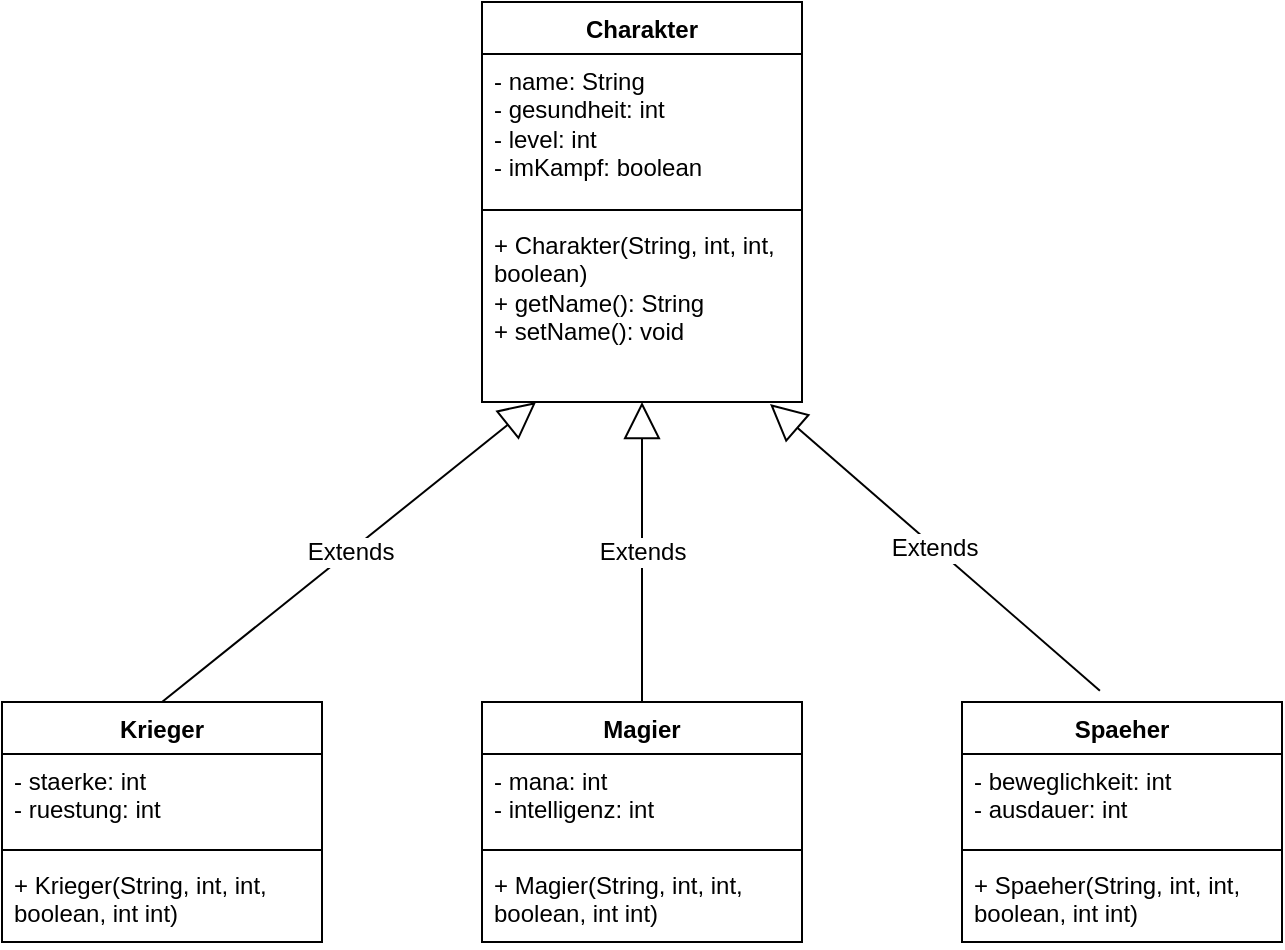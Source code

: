 <mxfile version="26.0.6" pages="3">
  <diagram name="Seite-1" id="N67kGaMFRkXsuTgx3EX3">
    <mxGraphModel dx="1434" dy="796" grid="1" gridSize="10" guides="1" tooltips="1" connect="1" arrows="1" fold="1" page="1" pageScale="1" pageWidth="827" pageHeight="1169" math="0" shadow="0">
      <root>
        <mxCell id="0" />
        <mxCell id="1" parent="0" />
        <mxCell id="SEsPSwOQOGqq7oKPCsmb-1" value="Krieger" style="swimlane;fontStyle=1;align=center;verticalAlign=top;childLayout=stackLayout;horizontal=1;startSize=26;horizontalStack=0;resizeParent=1;resizeParentMax=0;resizeLast=0;collapsible=1;marginBottom=0;whiteSpace=wrap;html=1;rounded=0;" vertex="1" parent="1">
          <mxGeometry x="40" y="360" width="160" height="120" as="geometry" />
        </mxCell>
        <mxCell id="SEsPSwOQOGqq7oKPCsmb-2" value="- staerke: int&lt;div&gt;- ruestung: int&amp;nbsp;&lt;/div&gt;" style="text;strokeColor=none;fillColor=none;align=left;verticalAlign=top;spacingLeft=4;spacingRight=4;overflow=hidden;rotatable=0;points=[[0,0.5],[1,0.5]];portConstraint=eastwest;whiteSpace=wrap;html=1;rounded=0;" vertex="1" parent="SEsPSwOQOGqq7oKPCsmb-1">
          <mxGeometry y="26" width="160" height="44" as="geometry" />
        </mxCell>
        <mxCell id="SEsPSwOQOGqq7oKPCsmb-3" value="" style="line;strokeWidth=1;fillColor=none;align=left;verticalAlign=middle;spacingTop=-1;spacingLeft=3;spacingRight=3;rotatable=0;labelPosition=right;points=[];portConstraint=eastwest;strokeColor=inherit;rounded=0;" vertex="1" parent="SEsPSwOQOGqq7oKPCsmb-1">
          <mxGeometry y="70" width="160" height="8" as="geometry" />
        </mxCell>
        <mxCell id="SEsPSwOQOGqq7oKPCsmb-4" value="+ Krieger(String, int, int, boolean, int int)" style="text;strokeColor=none;fillColor=none;align=left;verticalAlign=top;spacingLeft=4;spacingRight=4;overflow=hidden;rotatable=0;points=[[0,0.5],[1,0.5]];portConstraint=eastwest;whiteSpace=wrap;html=1;rounded=0;" vertex="1" parent="SEsPSwOQOGqq7oKPCsmb-1">
          <mxGeometry y="78" width="160" height="42" as="geometry" />
        </mxCell>
        <mxCell id="SEsPSwOQOGqq7oKPCsmb-5" value="Magier" style="swimlane;fontStyle=1;align=center;verticalAlign=top;childLayout=stackLayout;horizontal=1;startSize=26;horizontalStack=0;resizeParent=1;resizeParentMax=0;resizeLast=0;collapsible=1;marginBottom=0;whiteSpace=wrap;html=1;rounded=0;" vertex="1" parent="1">
          <mxGeometry x="280" y="360" width="160" height="120" as="geometry" />
        </mxCell>
        <mxCell id="SEsPSwOQOGqq7oKPCsmb-6" value="- mana: int&lt;div&gt;- intelligenz: int&amp;nbsp;&lt;/div&gt;" style="text;strokeColor=none;fillColor=none;align=left;verticalAlign=top;spacingLeft=4;spacingRight=4;overflow=hidden;rotatable=0;points=[[0,0.5],[1,0.5]];portConstraint=eastwest;whiteSpace=wrap;html=1;rounded=0;" vertex="1" parent="SEsPSwOQOGqq7oKPCsmb-5">
          <mxGeometry y="26" width="160" height="44" as="geometry" />
        </mxCell>
        <mxCell id="SEsPSwOQOGqq7oKPCsmb-7" value="" style="line;strokeWidth=1;fillColor=none;align=left;verticalAlign=middle;spacingTop=-1;spacingLeft=3;spacingRight=3;rotatable=0;labelPosition=right;points=[];portConstraint=eastwest;strokeColor=inherit;rounded=0;" vertex="1" parent="SEsPSwOQOGqq7oKPCsmb-5">
          <mxGeometry y="70" width="160" height="8" as="geometry" />
        </mxCell>
        <mxCell id="SEsPSwOQOGqq7oKPCsmb-8" value="+ Magier(String, int, int, boolean, int int)" style="text;strokeColor=none;fillColor=none;align=left;verticalAlign=top;spacingLeft=4;spacingRight=4;overflow=hidden;rotatable=0;points=[[0,0.5],[1,0.5]];portConstraint=eastwest;whiteSpace=wrap;html=1;rounded=0;" vertex="1" parent="SEsPSwOQOGqq7oKPCsmb-5">
          <mxGeometry y="78" width="160" height="42" as="geometry" />
        </mxCell>
        <mxCell id="SEsPSwOQOGqq7oKPCsmb-9" value="Spaeher" style="swimlane;fontStyle=1;align=center;verticalAlign=top;childLayout=stackLayout;horizontal=1;startSize=26;horizontalStack=0;resizeParent=1;resizeParentMax=0;resizeLast=0;collapsible=1;marginBottom=0;whiteSpace=wrap;html=1;rounded=0;" vertex="1" parent="1">
          <mxGeometry x="520" y="360" width="160" height="120" as="geometry" />
        </mxCell>
        <mxCell id="SEsPSwOQOGqq7oKPCsmb-10" value="- beweglichkeit: int&lt;div&gt;- ausdauer: int&amp;nbsp;&lt;/div&gt;" style="text;strokeColor=none;fillColor=none;align=left;verticalAlign=top;spacingLeft=4;spacingRight=4;overflow=hidden;rotatable=0;points=[[0,0.5],[1,0.5]];portConstraint=eastwest;whiteSpace=wrap;html=1;rounded=0;" vertex="1" parent="SEsPSwOQOGqq7oKPCsmb-9">
          <mxGeometry y="26" width="160" height="44" as="geometry" />
        </mxCell>
        <mxCell id="SEsPSwOQOGqq7oKPCsmb-11" value="" style="line;strokeWidth=1;fillColor=none;align=left;verticalAlign=middle;spacingTop=-1;spacingLeft=3;spacingRight=3;rotatable=0;labelPosition=right;points=[];portConstraint=eastwest;strokeColor=inherit;rounded=0;" vertex="1" parent="SEsPSwOQOGqq7oKPCsmb-9">
          <mxGeometry y="70" width="160" height="8" as="geometry" />
        </mxCell>
        <mxCell id="SEsPSwOQOGqq7oKPCsmb-12" value="+ Spaeher(String, int, int, boolean, int int)" style="text;strokeColor=none;fillColor=none;align=left;verticalAlign=top;spacingLeft=4;spacingRight=4;overflow=hidden;rotatable=0;points=[[0,0.5],[1,0.5]];portConstraint=eastwest;whiteSpace=wrap;html=1;rounded=0;" vertex="1" parent="SEsPSwOQOGqq7oKPCsmb-9">
          <mxGeometry y="78" width="160" height="42" as="geometry" />
        </mxCell>
        <mxCell id="SEsPSwOQOGqq7oKPCsmb-13" value="Charakter" style="swimlane;fontStyle=1;align=center;verticalAlign=top;childLayout=stackLayout;horizontal=1;startSize=26;horizontalStack=0;resizeParent=1;resizeParentMax=0;resizeLast=0;collapsible=1;marginBottom=0;whiteSpace=wrap;html=1;rounded=0;" vertex="1" parent="1">
          <mxGeometry x="280" y="10" width="160" height="200" as="geometry" />
        </mxCell>
        <mxCell id="SEsPSwOQOGqq7oKPCsmb-14" value="- name: String&lt;div&gt;- gesundheit: int&lt;/div&gt;&lt;div&gt;- level: int&lt;/div&gt;&lt;div&gt;- imKampf: boolean&lt;/div&gt;" style="text;strokeColor=none;fillColor=none;align=left;verticalAlign=top;spacingLeft=4;spacingRight=4;overflow=hidden;rotatable=0;points=[[0,0.5],[1,0.5]];portConstraint=eastwest;whiteSpace=wrap;html=1;rounded=0;" vertex="1" parent="SEsPSwOQOGqq7oKPCsmb-13">
          <mxGeometry y="26" width="160" height="74" as="geometry" />
        </mxCell>
        <mxCell id="SEsPSwOQOGqq7oKPCsmb-15" value="" style="line;strokeWidth=1;fillColor=none;align=left;verticalAlign=middle;spacingTop=-1;spacingLeft=3;spacingRight=3;rotatable=0;labelPosition=right;points=[];portConstraint=eastwest;strokeColor=inherit;rounded=0;" vertex="1" parent="SEsPSwOQOGqq7oKPCsmb-13">
          <mxGeometry y="100" width="160" height="8" as="geometry" />
        </mxCell>
        <mxCell id="SEsPSwOQOGqq7oKPCsmb-16" value="+ Charakter(String, int, int, boolean)&lt;div&gt;+ getName(): String&lt;/div&gt;&lt;div&gt;+ setName(): void&lt;/div&gt;" style="text;strokeColor=none;fillColor=none;align=left;verticalAlign=top;spacingLeft=4;spacingRight=4;overflow=hidden;rotatable=0;points=[[0,0.5],[1,0.5]];portConstraint=eastwest;whiteSpace=wrap;html=1;rounded=0;" vertex="1" parent="SEsPSwOQOGqq7oKPCsmb-13">
          <mxGeometry y="108" width="160" height="92" as="geometry" />
        </mxCell>
        <mxCell id="SEsPSwOQOGqq7oKPCsmb-18" value="Extends" style="endArrow=block;endSize=16;endFill=0;html=1;rounded=0;fontSize=12;curved=1;exitX=0.5;exitY=0;exitDx=0;exitDy=0;entryX=0.169;entryY=1;entryDx=0;entryDy=0;entryPerimeter=0;" edge="1" parent="1" source="SEsPSwOQOGqq7oKPCsmb-1" target="SEsPSwOQOGqq7oKPCsmb-16">
          <mxGeometry width="160" relative="1" as="geometry">
            <mxPoint x="130" y="410" as="sourcePoint" />
            <mxPoint x="290" y="410" as="targetPoint" />
          </mxGeometry>
        </mxCell>
        <mxCell id="SEsPSwOQOGqq7oKPCsmb-19" value="Extends" style="endArrow=block;endSize=16;endFill=0;html=1;rounded=0;fontSize=12;curved=1;exitX=0.5;exitY=0;exitDx=0;exitDy=0;" edge="1" parent="1" source="SEsPSwOQOGqq7oKPCsmb-5" target="SEsPSwOQOGqq7oKPCsmb-16">
          <mxGeometry width="160" relative="1" as="geometry">
            <mxPoint x="356" y="350" as="sourcePoint" />
            <mxPoint x="317" y="220" as="targetPoint" />
          </mxGeometry>
        </mxCell>
        <mxCell id="SEsPSwOQOGqq7oKPCsmb-20" value="Extends" style="endArrow=block;endSize=16;endFill=0;html=1;rounded=0;fontSize=12;curved=1;exitX=0.431;exitY=-0.047;exitDx=0;exitDy=0;entryX=0.9;entryY=1.011;entryDx=0;entryDy=0;entryPerimeter=0;exitPerimeter=0;" edge="1" parent="1" source="SEsPSwOQOGqq7oKPCsmb-9" target="SEsPSwOQOGqq7oKPCsmb-16">
          <mxGeometry width="160" relative="1" as="geometry">
            <mxPoint x="140" y="380" as="sourcePoint" />
            <mxPoint x="327" y="230" as="targetPoint" />
          </mxGeometry>
        </mxCell>
      </root>
    </mxGraphModel>
  </diagram>
  <diagram id="BVxpZ2AwwxE8gGj4ubYK" name="Seite-2">
    <mxGraphModel dx="2074" dy="746" grid="0" gridSize="10" guides="1" tooltips="1" connect="1" arrows="1" fold="1" page="0" pageScale="1" pageWidth="827" pageHeight="1169" math="0" shadow="0">
      <root>
        <mxCell id="0" />
        <mxCell id="1" parent="0" />
        <mxCell id="IOTrfaZAftafYsNeEEh_-1" value="Name" style="ellipse;whiteSpace=wrap;html=1;align=center;" parent="1" vertex="1">
          <mxGeometry x="-83" y="173" width="100" height="40" as="geometry" />
        </mxCell>
        <mxCell id="IOTrfaZAftafYsNeEEh_-2" value="Vorname" style="ellipse;whiteSpace=wrap;html=1;align=center;" parent="1" vertex="1">
          <mxGeometry x="-83" y="213" width="100" height="40" as="geometry" />
        </mxCell>
        <mxCell id="IOTrfaZAftafYsNeEEh_-3" value="Funktion" style="ellipse;whiteSpace=wrap;html=1;align=center;" parent="1" vertex="1">
          <mxGeometry x="-83" y="253" width="100" height="40" as="geometry" />
        </mxCell>
        <mxCell id="IOTrfaZAftafYsNeEEh_-4" value="Lohnstufe" style="ellipse;whiteSpace=wrap;html=1;align=center;" parent="1" vertex="1">
          <mxGeometry x="-83" y="293" width="100" height="40" as="geometry" />
        </mxCell>
        <mxCell id="IOTrfaZAftafYsNeEEh_-5" value="Kursbezeichnung" style="ellipse;whiteSpace=wrap;html=1;align=center;" parent="1" vertex="1">
          <mxGeometry x="166" y="175" width="100" height="40" as="geometry" />
        </mxCell>
        <mxCell id="IOTrfaZAftafYsNeEEh_-6" value="Name" style="ellipse;whiteSpace=wrap;html=1;align=center;" parent="1" vertex="1">
          <mxGeometry x="409" y="178" width="100" height="40" as="geometry" />
        </mxCell>
        <mxCell id="IOTrfaZAftafYsNeEEh_-7" value="Vorname" style="ellipse;whiteSpace=wrap;html=1;align=center;" parent="1" vertex="1">
          <mxGeometry x="409" y="218" width="100" height="40" as="geometry" />
        </mxCell>
        <mxCell id="IOTrfaZAftafYsNeEEh_-8" value="Telefonnr" style="ellipse;whiteSpace=wrap;html=1;align=center;" parent="1" vertex="1">
          <mxGeometry x="409" y="258" width="100" height="40" as="geometry" />
        </mxCell>
        <mxCell id="IOTrfaZAftafYsNeEEh_-9" value="Dienstjahre" style="ellipse;whiteSpace=wrap;html=1;align=center;" parent="1" vertex="1">
          <mxGeometry x="409" y="298" width="100" height="40" as="geometry" />
        </mxCell>
        <mxCell id="IOTrfaZAftafYsNeEEh_-10" value="Person" style="whiteSpace=wrap;html=1;align=center;" parent="1" vertex="1">
          <mxGeometry x="-83" y="93" width="100" height="40" as="geometry" />
        </mxCell>
        <mxCell id="IOTrfaZAftafYsNeEEh_-11" value="Kurse" style="whiteSpace=wrap;html=1;align=center;" parent="1" vertex="1">
          <mxGeometry x="166" y="95" width="100" height="40" as="geometry" />
        </mxCell>
        <mxCell id="IOTrfaZAftafYsNeEEh_-12" value="Kursleiter" style="whiteSpace=wrap;html=1;align=center;" parent="1" vertex="1">
          <mxGeometry x="413" y="98" width="100" height="40" as="geometry" />
        </mxCell>
        <mxCell id="IOTrfaZAftafYsNeEEh_-13" value="besucht" style="shape=rhombus;perimeter=rhombusPerimeter;whiteSpace=wrap;html=1;align=center;" parent="1" vertex="1">
          <mxGeometry x="26" y="198" width="75" height="60" as="geometry" />
        </mxCell>
        <mxCell id="IOTrfaZAftafYsNeEEh_-14" value="leitet" style="shape=rhombus;perimeter=rhombusPerimeter;whiteSpace=wrap;html=1;align=center;" parent="1" vertex="1">
          <mxGeometry x="299" y="173" width="85" height="60" as="geometry" />
        </mxCell>
        <mxCell id="IOTrfaZAftafYsNeEEh_-15" value="Personal_Nr" style="ellipse;whiteSpace=wrap;html=1;align=center;fontStyle=4;" parent="1" vertex="1">
          <mxGeometry x="-83" y="133" width="100" height="40" as="geometry" />
        </mxCell>
        <mxCell id="IOTrfaZAftafYsNeEEh_-16" value="Kurs_Nr" style="ellipse;whiteSpace=wrap;html=1;align=center;fontStyle=4;" parent="1" vertex="1">
          <mxGeometry x="166" y="135" width="100" height="40" as="geometry" />
        </mxCell>
        <mxCell id="IOTrfaZAftafYsNeEEh_-17" value="Kursleiter_Nr" style="ellipse;whiteSpace=wrap;html=1;align=center;fontStyle=4;" parent="1" vertex="1">
          <mxGeometry x="413" y="138" width="100" height="40" as="geometry" />
        </mxCell>
        <mxCell id="IOTrfaZAftafYsNeEEh_-24" value="Kursbesuche" style="whiteSpace=wrap;html=1;align=center;" parent="1" vertex="1">
          <mxGeometry x="180" y="255" width="100" height="40" as="geometry" />
        </mxCell>
        <mxCell id="IOTrfaZAftafYsNeEEh_-25" value="Kursbesuche_ID" style="ellipse;whiteSpace=wrap;html=1;align=center;fontStyle=4;" parent="1" vertex="1">
          <mxGeometry x="176" y="295" width="100" height="40" as="geometry" />
        </mxCell>
        <mxCell id="IOTrfaZAftafYsNeEEh_-26" value="&lt;span style=&quot;border-bottom: 1px dotted&quot;&gt;Personal_Nr&lt;/span&gt;" style="ellipse;whiteSpace=wrap;html=1;align=center;" parent="1" vertex="1">
          <mxGeometry x="176" y="338" width="100" height="40" as="geometry" />
        </mxCell>
        <mxCell id="IOTrfaZAftafYsNeEEh_-27" value="Kurs_Nr" style="ellipse;whiteSpace=wrap;html=1;align=center;fontStyle=4;" parent="1" vertex="1">
          <mxGeometry x="176" y="378" width="100" height="40" as="geometry" />
        </mxCell>
        <mxCell id="IOTrfaZAftafYsNeEEh_-28" value="&lt;span style=&quot;border-bottom: 1px dotted&quot;&gt;Kursleiter_Nr&lt;/span&gt;" style="ellipse;whiteSpace=wrap;html=1;align=center;" parent="1" vertex="1">
          <mxGeometry x="176" y="418" width="100" height="40" as="geometry" />
        </mxCell>
        <mxCell id="IOTrfaZAftafYsNeEEh_-29" value="" style="endArrow=none;html=1;rounded=0;dashed=1;dashPattern=1 2;fontSize=12;startSize=8;endSize=8;curved=1;entryX=1;entryY=0.5;entryDx=0;entryDy=0;exitX=0.5;exitY=1;exitDx=0;exitDy=0;" parent="1" source="IOTrfaZAftafYsNeEEh_-14" target="IOTrfaZAftafYsNeEEh_-24" edge="1">
          <mxGeometry relative="1" as="geometry">
            <mxPoint x="130" y="212" as="sourcePoint" />
            <mxPoint x="290" y="212" as="targetPoint" />
          </mxGeometry>
        </mxCell>
        <mxCell id="IOTrfaZAftafYsNeEEh_-30" value="N" style="resizable=0;html=1;whiteSpace=wrap;align=right;verticalAlign=bottom;" parent="IOTrfaZAftafYsNeEEh_-29" connectable="0" vertex="1">
          <mxGeometry x="1" relative="1" as="geometry" />
        </mxCell>
        <mxCell id="IOTrfaZAftafYsNeEEh_-31" value="" style="endArrow=none;html=1;rounded=0;dashed=1;dashPattern=1 2;fontSize=12;startSize=8;endSize=8;curved=1;entryX=0.007;entryY=0.658;entryDx=0;entryDy=0;entryPerimeter=0;exitX=0.5;exitY=0;exitDx=0;exitDy=0;" parent="1" source="IOTrfaZAftafYsNeEEh_-14" target="IOTrfaZAftafYsNeEEh_-12" edge="1">
          <mxGeometry relative="1" as="geometry">
            <mxPoint x="130" y="212" as="sourcePoint" />
            <mxPoint x="290" y="212" as="targetPoint" />
          </mxGeometry>
        </mxCell>
        <mxCell id="IOTrfaZAftafYsNeEEh_-32" value="1" style="resizable=0;html=1;whiteSpace=wrap;align=right;verticalAlign=bottom;" parent="IOTrfaZAftafYsNeEEh_-31" connectable="0" vertex="1">
          <mxGeometry x="1" relative="1" as="geometry" />
        </mxCell>
        <mxCell id="IOTrfaZAftafYsNeEEh_-33" value="hat" style="shape=rhombus;perimeter=rhombusPerimeter;whiteSpace=wrap;html=1;align=center;" parent="1" vertex="1">
          <mxGeometry x="84" y="146" width="75" height="60" as="geometry" />
        </mxCell>
        <mxCell id="IOTrfaZAftafYsNeEEh_-34" value="" style="endArrow=none;html=1;rounded=0;dashed=1;dashPattern=1 2;fontSize=12;startSize=8;endSize=8;curved=1;entryX=0;entryY=0.5;entryDx=0;entryDy=0;exitX=0.5;exitY=1;exitDx=0;exitDy=0;" parent="1" source="IOTrfaZAftafYsNeEEh_-13" target="IOTrfaZAftafYsNeEEh_-24" edge="1">
          <mxGeometry relative="1" as="geometry">
            <mxPoint x="130" y="212" as="sourcePoint" />
            <mxPoint x="290" y="212" as="targetPoint" />
          </mxGeometry>
        </mxCell>
        <mxCell id="IOTrfaZAftafYsNeEEh_-35" value="N" style="resizable=0;html=1;whiteSpace=wrap;align=right;verticalAlign=bottom;" parent="IOTrfaZAftafYsNeEEh_-34" connectable="0" vertex="1">
          <mxGeometry x="1" relative="1" as="geometry" />
        </mxCell>
        <mxCell id="IOTrfaZAftafYsNeEEh_-36" value="" style="endArrow=none;html=1;rounded=0;dashed=1;dashPattern=1 2;fontSize=12;startSize=8;endSize=8;curved=1;entryX=0.5;entryY=0;entryDx=0;entryDy=0;exitX=0.449;exitY=0.95;exitDx=0;exitDy=0;exitPerimeter=0;" parent="1" source="IOTrfaZAftafYsNeEEh_-33" target="IOTrfaZAftafYsNeEEh_-24" edge="1">
          <mxGeometry relative="1" as="geometry">
            <mxPoint x="130" y="212" as="sourcePoint" />
            <mxPoint x="290" y="212" as="targetPoint" />
          </mxGeometry>
        </mxCell>
        <mxCell id="IOTrfaZAftafYsNeEEh_-37" value="N" style="resizable=0;html=1;whiteSpace=wrap;align=right;verticalAlign=bottom;" parent="IOTrfaZAftafYsNeEEh_-36" connectable="0" vertex="1">
          <mxGeometry x="1" relative="1" as="geometry" />
        </mxCell>
        <mxCell id="IOTrfaZAftafYsNeEEh_-38" value="" style="endArrow=none;html=1;rounded=0;dashed=1;dashPattern=1 2;fontSize=12;startSize=8;endSize=8;curved=1;entryX=0;entryY=0.5;entryDx=0;entryDy=0;exitX=0.5;exitY=0;exitDx=0;exitDy=0;" parent="1" source="IOTrfaZAftafYsNeEEh_-33" target="IOTrfaZAftafYsNeEEh_-11" edge="1">
          <mxGeometry relative="1" as="geometry">
            <mxPoint x="130" y="212" as="sourcePoint" />
            <mxPoint x="290" y="212" as="targetPoint" />
          </mxGeometry>
        </mxCell>
        <mxCell id="IOTrfaZAftafYsNeEEh_-39" value="1" style="resizable=0;html=1;whiteSpace=wrap;align=right;verticalAlign=bottom;" parent="IOTrfaZAftafYsNeEEh_-38" connectable="0" vertex="1">
          <mxGeometry x="1" relative="1" as="geometry" />
        </mxCell>
        <mxCell id="IOTrfaZAftafYsNeEEh_-40" value="" style="endArrow=none;html=1;rounded=0;dashed=1;dashPattern=1 2;fontSize=12;startSize=8;endSize=8;curved=1;entryX=1;entryY=0.5;entryDx=0;entryDy=0;exitX=0.5;exitY=0;exitDx=0;exitDy=0;" parent="1" source="IOTrfaZAftafYsNeEEh_-13" target="IOTrfaZAftafYsNeEEh_-10" edge="1">
          <mxGeometry relative="1" as="geometry">
            <mxPoint x="130" y="212" as="sourcePoint" />
            <mxPoint x="290" y="212" as="targetPoint" />
          </mxGeometry>
        </mxCell>
        <mxCell id="IOTrfaZAftafYsNeEEh_-41" value="1" style="resizable=0;html=1;whiteSpace=wrap;align=right;verticalAlign=bottom;" parent="IOTrfaZAftafYsNeEEh_-40" connectable="0" vertex="1">
          <mxGeometry x="1" relative="1" as="geometry" />
        </mxCell>
        <mxCell id="IOTrfaZAftafYsNeEEh_-42" value="Datum" style="ellipse;whiteSpace=wrap;html=1;align=center;" parent="1" vertex="1">
          <mxGeometry x="176" y="458" width="100" height="40" as="geometry" />
        </mxCell>
      </root>
    </mxGraphModel>
  </diagram>
  <diagram id="ZvRcZuFSR4Mn2LqPxCUp" name="Seite-3">
    <mxGraphModel grid="1" page="1" gridSize="10" guides="1" tooltips="1" connect="1" arrows="1" fold="1" pageScale="1" pageWidth="827" pageHeight="1169" math="0" shadow="0">
      <root>
        <mxCell id="0" />
        <mxCell id="1" parent="0" />
      </root>
    </mxGraphModel>
  </diagram>
</mxfile>
